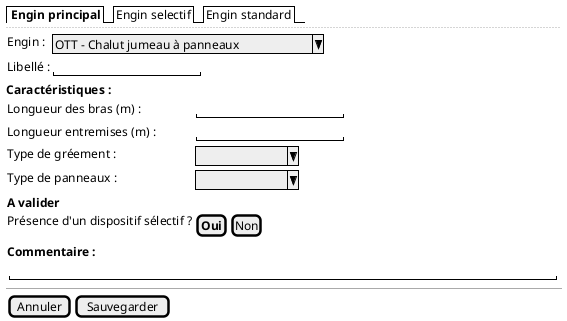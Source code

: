 @startsalt

{

  {/ <b> Engin principal | Engin selectif | Engin standard }
  ..

    {
      Engin : | { ^ OTT - Chalut jumeau à panneaux ^ }
      Libellé : | { "                  " }
    }

    <b>Caractéristiques :

    {
      Longueur des bras (m) : { "                  " }
      Longueur entremises (m) : { "                  " }
      Type de gréement : { ^           ^  }
      Type de panneaux : { ^           ^  }

      <b>A valider
      Présence d'un dispositif sélectif ? { [<b>Oui] | [Non] }
    }

    {
        <b>Commentaire :

        { "                                                                    "}
    }

  --

  {
    [Annuler] | [Sauvegarder]
  }
}
@endsalt

